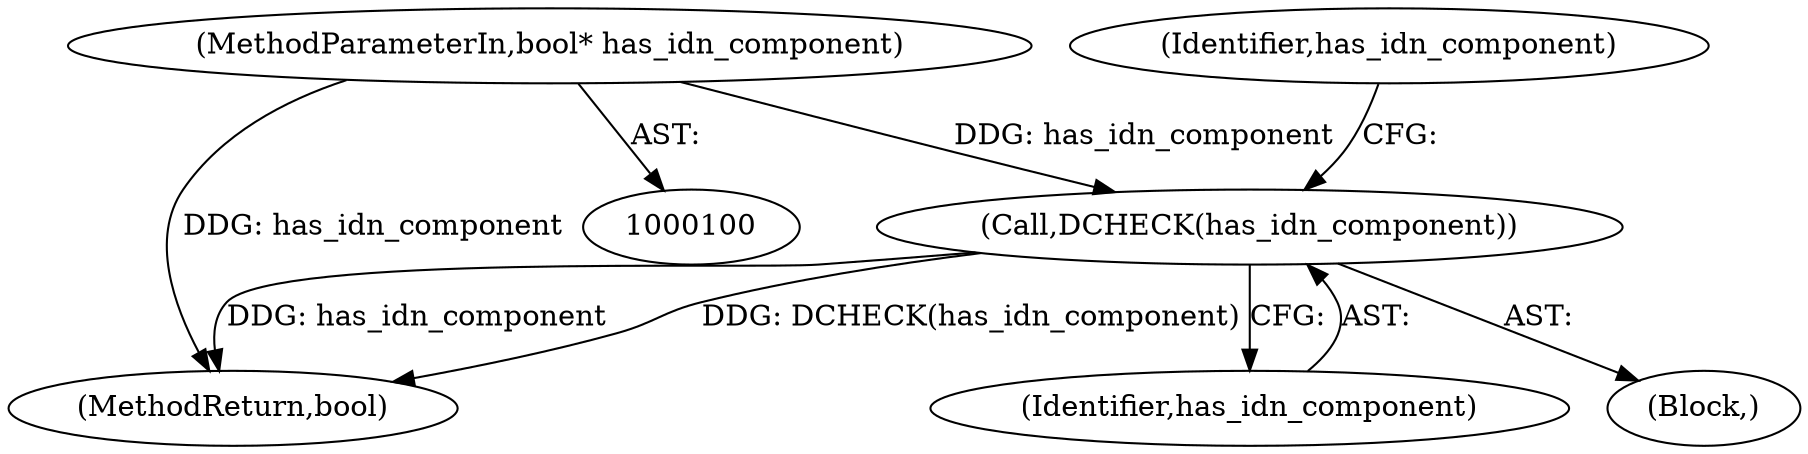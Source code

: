 digraph "0_Chrome_cc0bbcbe7c986094da8e58c37a21fdd179b686b0_1@pointer" {
"1000110" [label="(Call,DCHECK(has_idn_component))"];
"1000106" [label="(MethodParameterIn,bool* has_idn_component)"];
"1000249" [label="(MethodReturn,bool)"];
"1000111" [label="(Identifier,has_idn_component)"];
"1000107" [label="(Block,)"];
"1000114" [label="(Identifier,has_idn_component)"];
"1000110" [label="(Call,DCHECK(has_idn_component))"];
"1000106" [label="(MethodParameterIn,bool* has_idn_component)"];
"1000110" -> "1000107"  [label="AST: "];
"1000110" -> "1000111"  [label="CFG: "];
"1000111" -> "1000110"  [label="AST: "];
"1000114" -> "1000110"  [label="CFG: "];
"1000110" -> "1000249"  [label="DDG: DCHECK(has_idn_component)"];
"1000110" -> "1000249"  [label="DDG: has_idn_component"];
"1000106" -> "1000110"  [label="DDG: has_idn_component"];
"1000106" -> "1000100"  [label="AST: "];
"1000106" -> "1000249"  [label="DDG: has_idn_component"];
}
